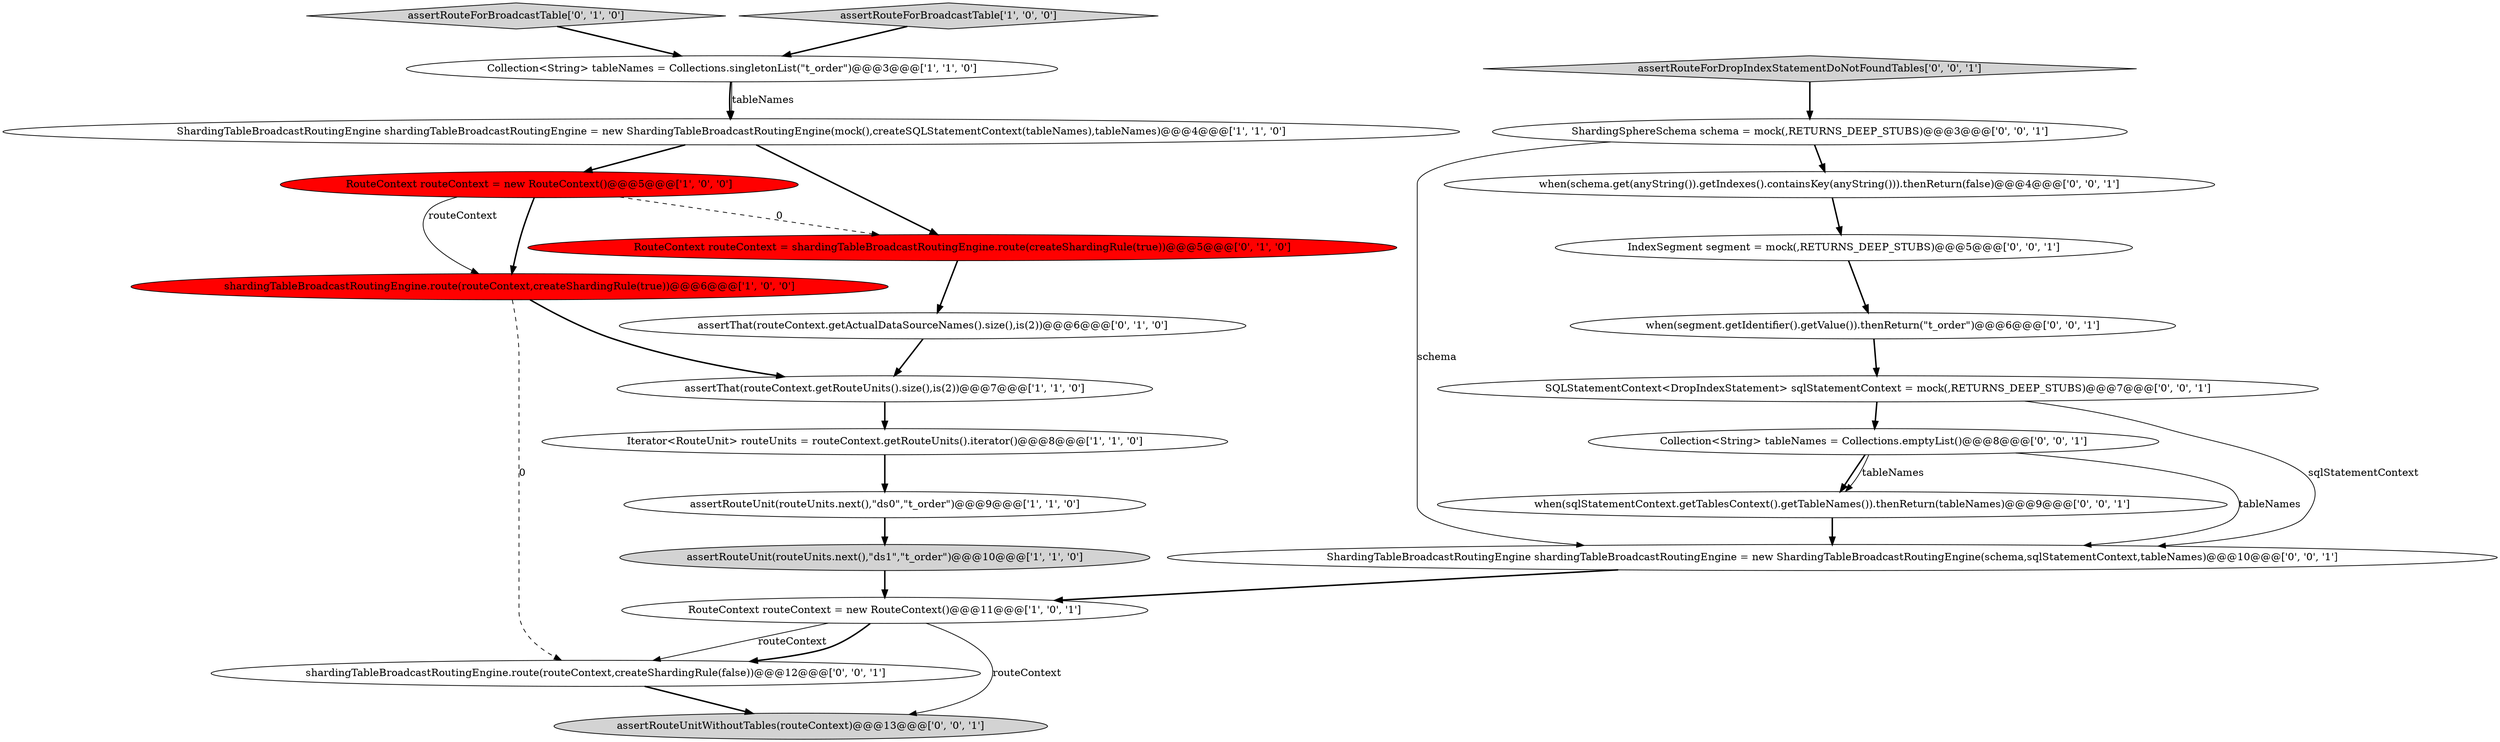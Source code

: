 digraph {
10 [style = filled, label = "assertRouteForBroadcastTable['0', '1', '0']", fillcolor = lightgray, shape = diamond image = "AAA0AAABBB2BBB"];
16 [style = filled, label = "Collection<String> tableNames = Collections.emptyList()@@@8@@@['0', '0', '1']", fillcolor = white, shape = ellipse image = "AAA0AAABBB3BBB"];
5 [style = filled, label = "assertRouteUnit(routeUnits.next(),\"ds1\",\"t_order\")@@@10@@@['1', '1', '0']", fillcolor = lightgray, shape = ellipse image = "AAA0AAABBB1BBB"];
3 [style = filled, label = "ShardingTableBroadcastRoutingEngine shardingTableBroadcastRoutingEngine = new ShardingTableBroadcastRoutingEngine(mock(),createSQLStatementContext(tableNames),tableNames)@@@4@@@['1', '1', '0']", fillcolor = white, shape = ellipse image = "AAA0AAABBB1BBB"];
19 [style = filled, label = "when(sqlStatementContext.getTablesContext().getTableNames()).thenReturn(tableNames)@@@9@@@['0', '0', '1']", fillcolor = white, shape = ellipse image = "AAA0AAABBB3BBB"];
2 [style = filled, label = "assertRouteForBroadcastTable['1', '0', '0']", fillcolor = lightgray, shape = diamond image = "AAA0AAABBB1BBB"];
1 [style = filled, label = "shardingTableBroadcastRoutingEngine.route(routeContext,createShardingRule(true))@@@6@@@['1', '0', '0']", fillcolor = red, shape = ellipse image = "AAA1AAABBB1BBB"];
17 [style = filled, label = "ShardingTableBroadcastRoutingEngine shardingTableBroadcastRoutingEngine = new ShardingTableBroadcastRoutingEngine(schema,sqlStatementContext,tableNames)@@@10@@@['0', '0', '1']", fillcolor = white, shape = ellipse image = "AAA0AAABBB3BBB"];
4 [style = filled, label = "RouteContext routeContext = new RouteContext()@@@5@@@['1', '0', '0']", fillcolor = red, shape = ellipse image = "AAA1AAABBB1BBB"];
22 [style = filled, label = "when(segment.getIdentifier().getValue()).thenReturn(\"t_order\")@@@6@@@['0', '0', '1']", fillcolor = white, shape = ellipse image = "AAA0AAABBB3BBB"];
0 [style = filled, label = "Collection<String> tableNames = Collections.singletonList(\"t_order\")@@@3@@@['1', '1', '0']", fillcolor = white, shape = ellipse image = "AAA0AAABBB1BBB"];
21 [style = filled, label = "shardingTableBroadcastRoutingEngine.route(routeContext,createShardingRule(false))@@@12@@@['0', '0', '1']", fillcolor = white, shape = ellipse image = "AAA0AAABBB3BBB"];
11 [style = filled, label = "assertThat(routeContext.getActualDataSourceNames().size(),is(2))@@@6@@@['0', '1', '0']", fillcolor = white, shape = ellipse image = "AAA0AAABBB2BBB"];
18 [style = filled, label = "assertRouteUnitWithoutTables(routeContext)@@@13@@@['0', '0', '1']", fillcolor = lightgray, shape = ellipse image = "AAA0AAABBB3BBB"];
20 [style = filled, label = "when(schema.get(anyString()).getIndexes().containsKey(anyString())).thenReturn(false)@@@4@@@['0', '0', '1']", fillcolor = white, shape = ellipse image = "AAA0AAABBB3BBB"];
9 [style = filled, label = "assertThat(routeContext.getRouteUnits().size(),is(2))@@@7@@@['1', '1', '0']", fillcolor = white, shape = ellipse image = "AAA0AAABBB1BBB"];
15 [style = filled, label = "ShardingSphereSchema schema = mock(,RETURNS_DEEP_STUBS)@@@3@@@['0', '0', '1']", fillcolor = white, shape = ellipse image = "AAA0AAABBB3BBB"];
14 [style = filled, label = "SQLStatementContext<DropIndexStatement> sqlStatementContext = mock(,RETURNS_DEEP_STUBS)@@@7@@@['0', '0', '1']", fillcolor = white, shape = ellipse image = "AAA0AAABBB3BBB"];
8 [style = filled, label = "RouteContext routeContext = new RouteContext()@@@11@@@['1', '0', '1']", fillcolor = white, shape = ellipse image = "AAA0AAABBB1BBB"];
12 [style = filled, label = "RouteContext routeContext = shardingTableBroadcastRoutingEngine.route(createShardingRule(true))@@@5@@@['0', '1', '0']", fillcolor = red, shape = ellipse image = "AAA1AAABBB2BBB"];
23 [style = filled, label = "IndexSegment segment = mock(,RETURNS_DEEP_STUBS)@@@5@@@['0', '0', '1']", fillcolor = white, shape = ellipse image = "AAA0AAABBB3BBB"];
6 [style = filled, label = "Iterator<RouteUnit> routeUnits = routeContext.getRouteUnits().iterator()@@@8@@@['1', '1', '0']", fillcolor = white, shape = ellipse image = "AAA0AAABBB1BBB"];
13 [style = filled, label = "assertRouteForDropIndexStatementDoNotFoundTables['0', '0', '1']", fillcolor = lightgray, shape = diamond image = "AAA0AAABBB3BBB"];
7 [style = filled, label = "assertRouteUnit(routeUnits.next(),\"ds0\",\"t_order\")@@@9@@@['1', '1', '0']", fillcolor = white, shape = ellipse image = "AAA0AAABBB1BBB"];
0->3 [style = bold, label=""];
14->16 [style = bold, label=""];
17->8 [style = bold, label=""];
5->8 [style = bold, label=""];
15->17 [style = solid, label="schema"];
12->11 [style = bold, label=""];
0->3 [style = solid, label="tableNames"];
1->21 [style = dashed, label="0"];
19->17 [style = bold, label=""];
3->12 [style = bold, label=""];
16->19 [style = bold, label=""];
11->9 [style = bold, label=""];
3->4 [style = bold, label=""];
21->18 [style = bold, label=""];
1->9 [style = bold, label=""];
9->6 [style = bold, label=""];
16->17 [style = solid, label="tableNames"];
4->12 [style = dashed, label="0"];
4->1 [style = solid, label="routeContext"];
8->21 [style = solid, label="routeContext"];
7->5 [style = bold, label=""];
2->0 [style = bold, label=""];
23->22 [style = bold, label=""];
20->23 [style = bold, label=""];
15->20 [style = bold, label=""];
10->0 [style = bold, label=""];
8->21 [style = bold, label=""];
4->1 [style = bold, label=""];
13->15 [style = bold, label=""];
6->7 [style = bold, label=""];
22->14 [style = bold, label=""];
8->18 [style = solid, label="routeContext"];
16->19 [style = solid, label="tableNames"];
14->17 [style = solid, label="sqlStatementContext"];
}
